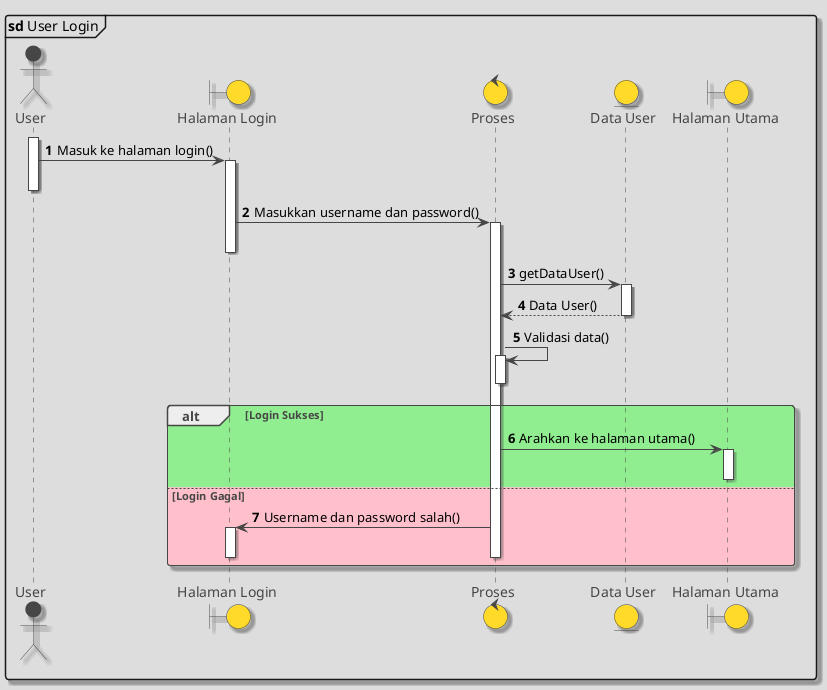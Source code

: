 @startuml

!theme toy
skinparam shadowing true
mainframe **sd** User Login
autonumber

actor User
boundary "Halaman Login" as halamanLogin
control Proses
entity "Data User" as dataUser
boundary "Halaman Utama" as halamanUtama

activate User
User -> halamanLogin ++ : Masuk ke halaman login()
deactivate User
halamanLogin -> Proses ++ : Masukkan username dan password()
deactivate halamanLogin
Proses -> dataUser ++ : getDataUser()
return Data User()
deactivate dataUser
Proses -> Proses ++ : Validasi data()
deactivate Proses
alt #lightgreen Login Sukses
Proses -> halamanUtama ++ : Arahkan ke halaman utama()
deactivate halamanUtama
else #pink Login Gagal
Proses -> halamanLogin ++ : Username dan password salah()
deactivate halamanLogin
deactivate Proses
end

@enduml
